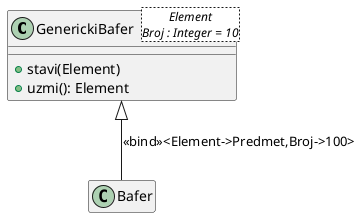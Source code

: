 @startuml test11_generici.puml 

class GenerickiBafer <Element\nBroj : Integer = 10> {
    +stavi(Element)
    +uzmi(): Element
}

Bafer -up-|> GenerickiBafer : <<bind>><Element->Predmet,Broj->100>
hide Bafer members

'implicitno generisanje GenerickiBafer<Element->Predmet, Broj->100>
' alt. eksplicitno generisanje Bafer: GenerickiBafer<Element->Predmet, Broj->100>

@enduml